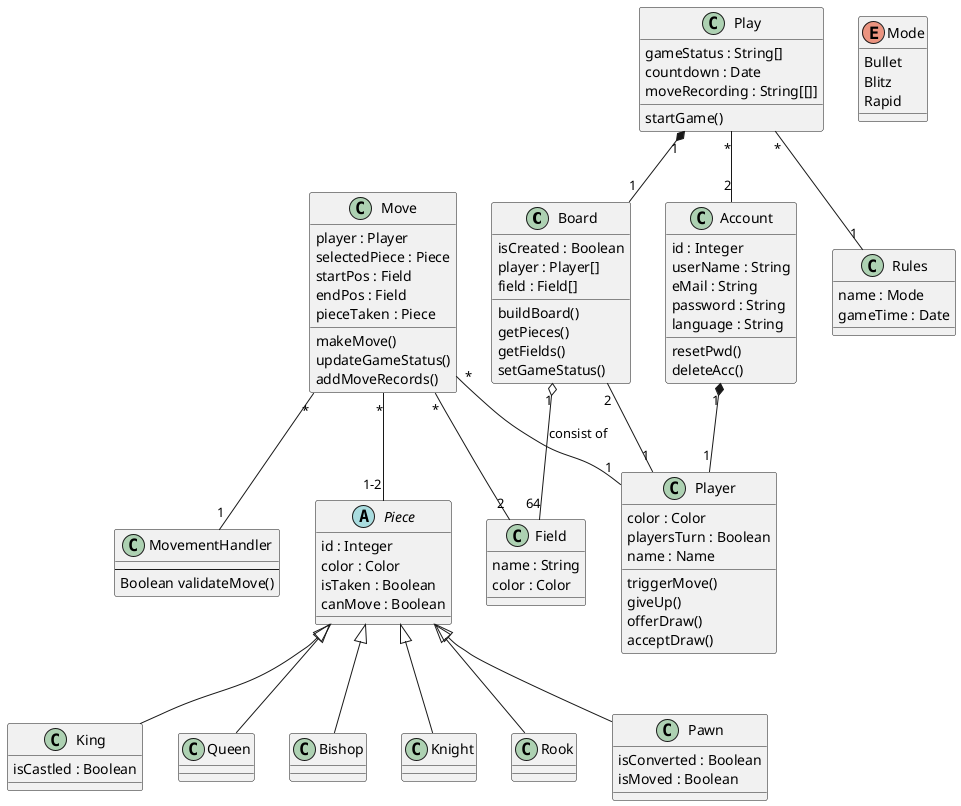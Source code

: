 @startuml

'Classes
class Board {
  isCreated : Boolean
  player : Player[]
  field : Field[]
  buildBoard()
  getPieces()
  getFields()
  setGameStatus()
}
class Field {
  name : String
  color : Color
}
abstract class Piece {
  id : Integer
  color : Color
  isTaken : Boolean
  canMove : Boolean
}
class King {
  isCastled : Boolean
}
class Queen
class Bishop
class Knight
class Rook
class Pawn {
  isConverted : Boolean
  isMoved : Boolean
}
class Play {
  gameStatus : String[]
  countdown : Date
  moveRecording : String[[]]
  startGame()
}
class Player {
  color : Color
  playersTurn : Boolean
  name : Name
  triggerMove()
  giveUp()
  offerDraw()
  acceptDraw()
}
class Move {
  player : Player
  selectedPiece : Piece
  startPos : Field
  endPos : Field
  pieceTaken : Piece
  makeMove()
  updateGameStatus()
  addMoveRecords()
}
class Account {
  id : Integer
  userName : String
  eMail : String
  password : String
  language : String
  resetPwd()
  deleteAcc()
}
class MovementHandler {
  --
  Boolean validateMove()
}
class Rules {
  name : Mode
  gameTime : Date
}
enum Mode {
  Bullet
  Blitz
  Rapid
}

'Associations

Piece <|-- Knight
Piece <|-- Queen
Piece <|-- Rook
Piece <|-- Bishop
Piece <|-- King
Piece <|-- Pawn

Account "1" *-- "1" Player

Board "2" -- "1" Player 
Board "1" o-- "64" Field : consist of

Move "*" -- "2" Field
Move "*" -- "1" Player
Move "*" -- "1-2" Piece
Move "*" -- "1" MovementHandler

Play "1" *-- "1" Board
Play "*" -- "1" Rules
Play "*" -- "2" Account


@enduml